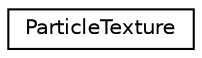 digraph G
{
  edge [fontname="Helvetica",fontsize="10",labelfontname="Helvetica",labelfontsize="10"];
  node [fontname="Helvetica",fontsize="10",shape=record];
  rankdir=LR;
  Node1 [label="ParticleTexture",height=0.2,width=0.4,color="black", fillcolor="white", style="filled",URL="$d8/d60/structParticleTexture.html"];
}
